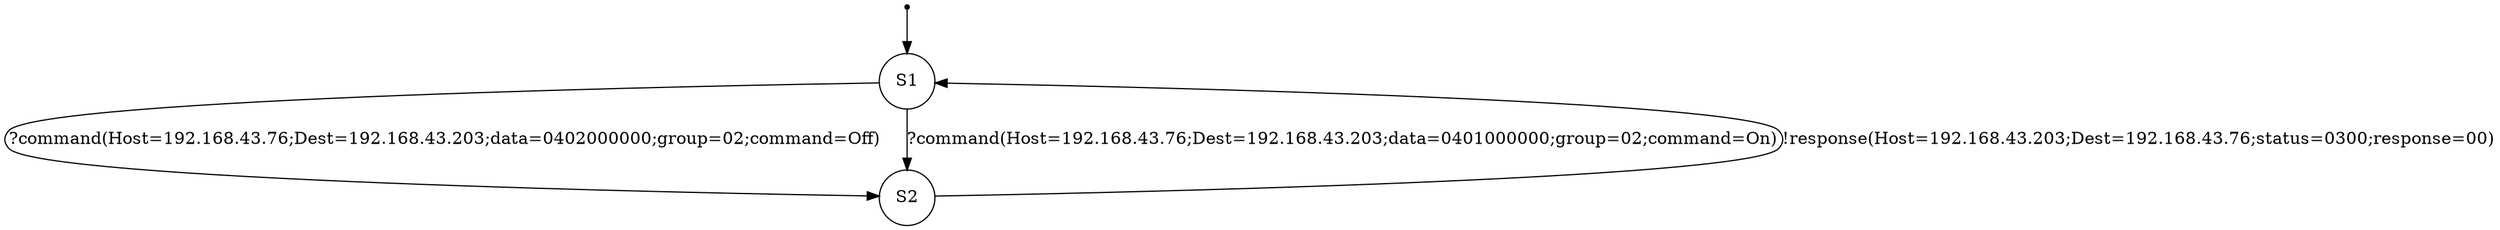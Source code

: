 digraph LTS {
S00[shape=point]
S1[label=S1,shape=circle];
S2[label=S2,shape=circle];
S00 -> S1
S1 -> S2[label ="?command(Host=192.168.43.76;Dest=192.168.43.203;data=0402000000;group=02;command=Off)"];
S1 -> S2[label ="?command(Host=192.168.43.76;Dest=192.168.43.203;data=0401000000;group=02;command=On)"];
S2 -> S1[label ="!response(Host=192.168.43.203;Dest=192.168.43.76;status=0300;response=00)"];
}

